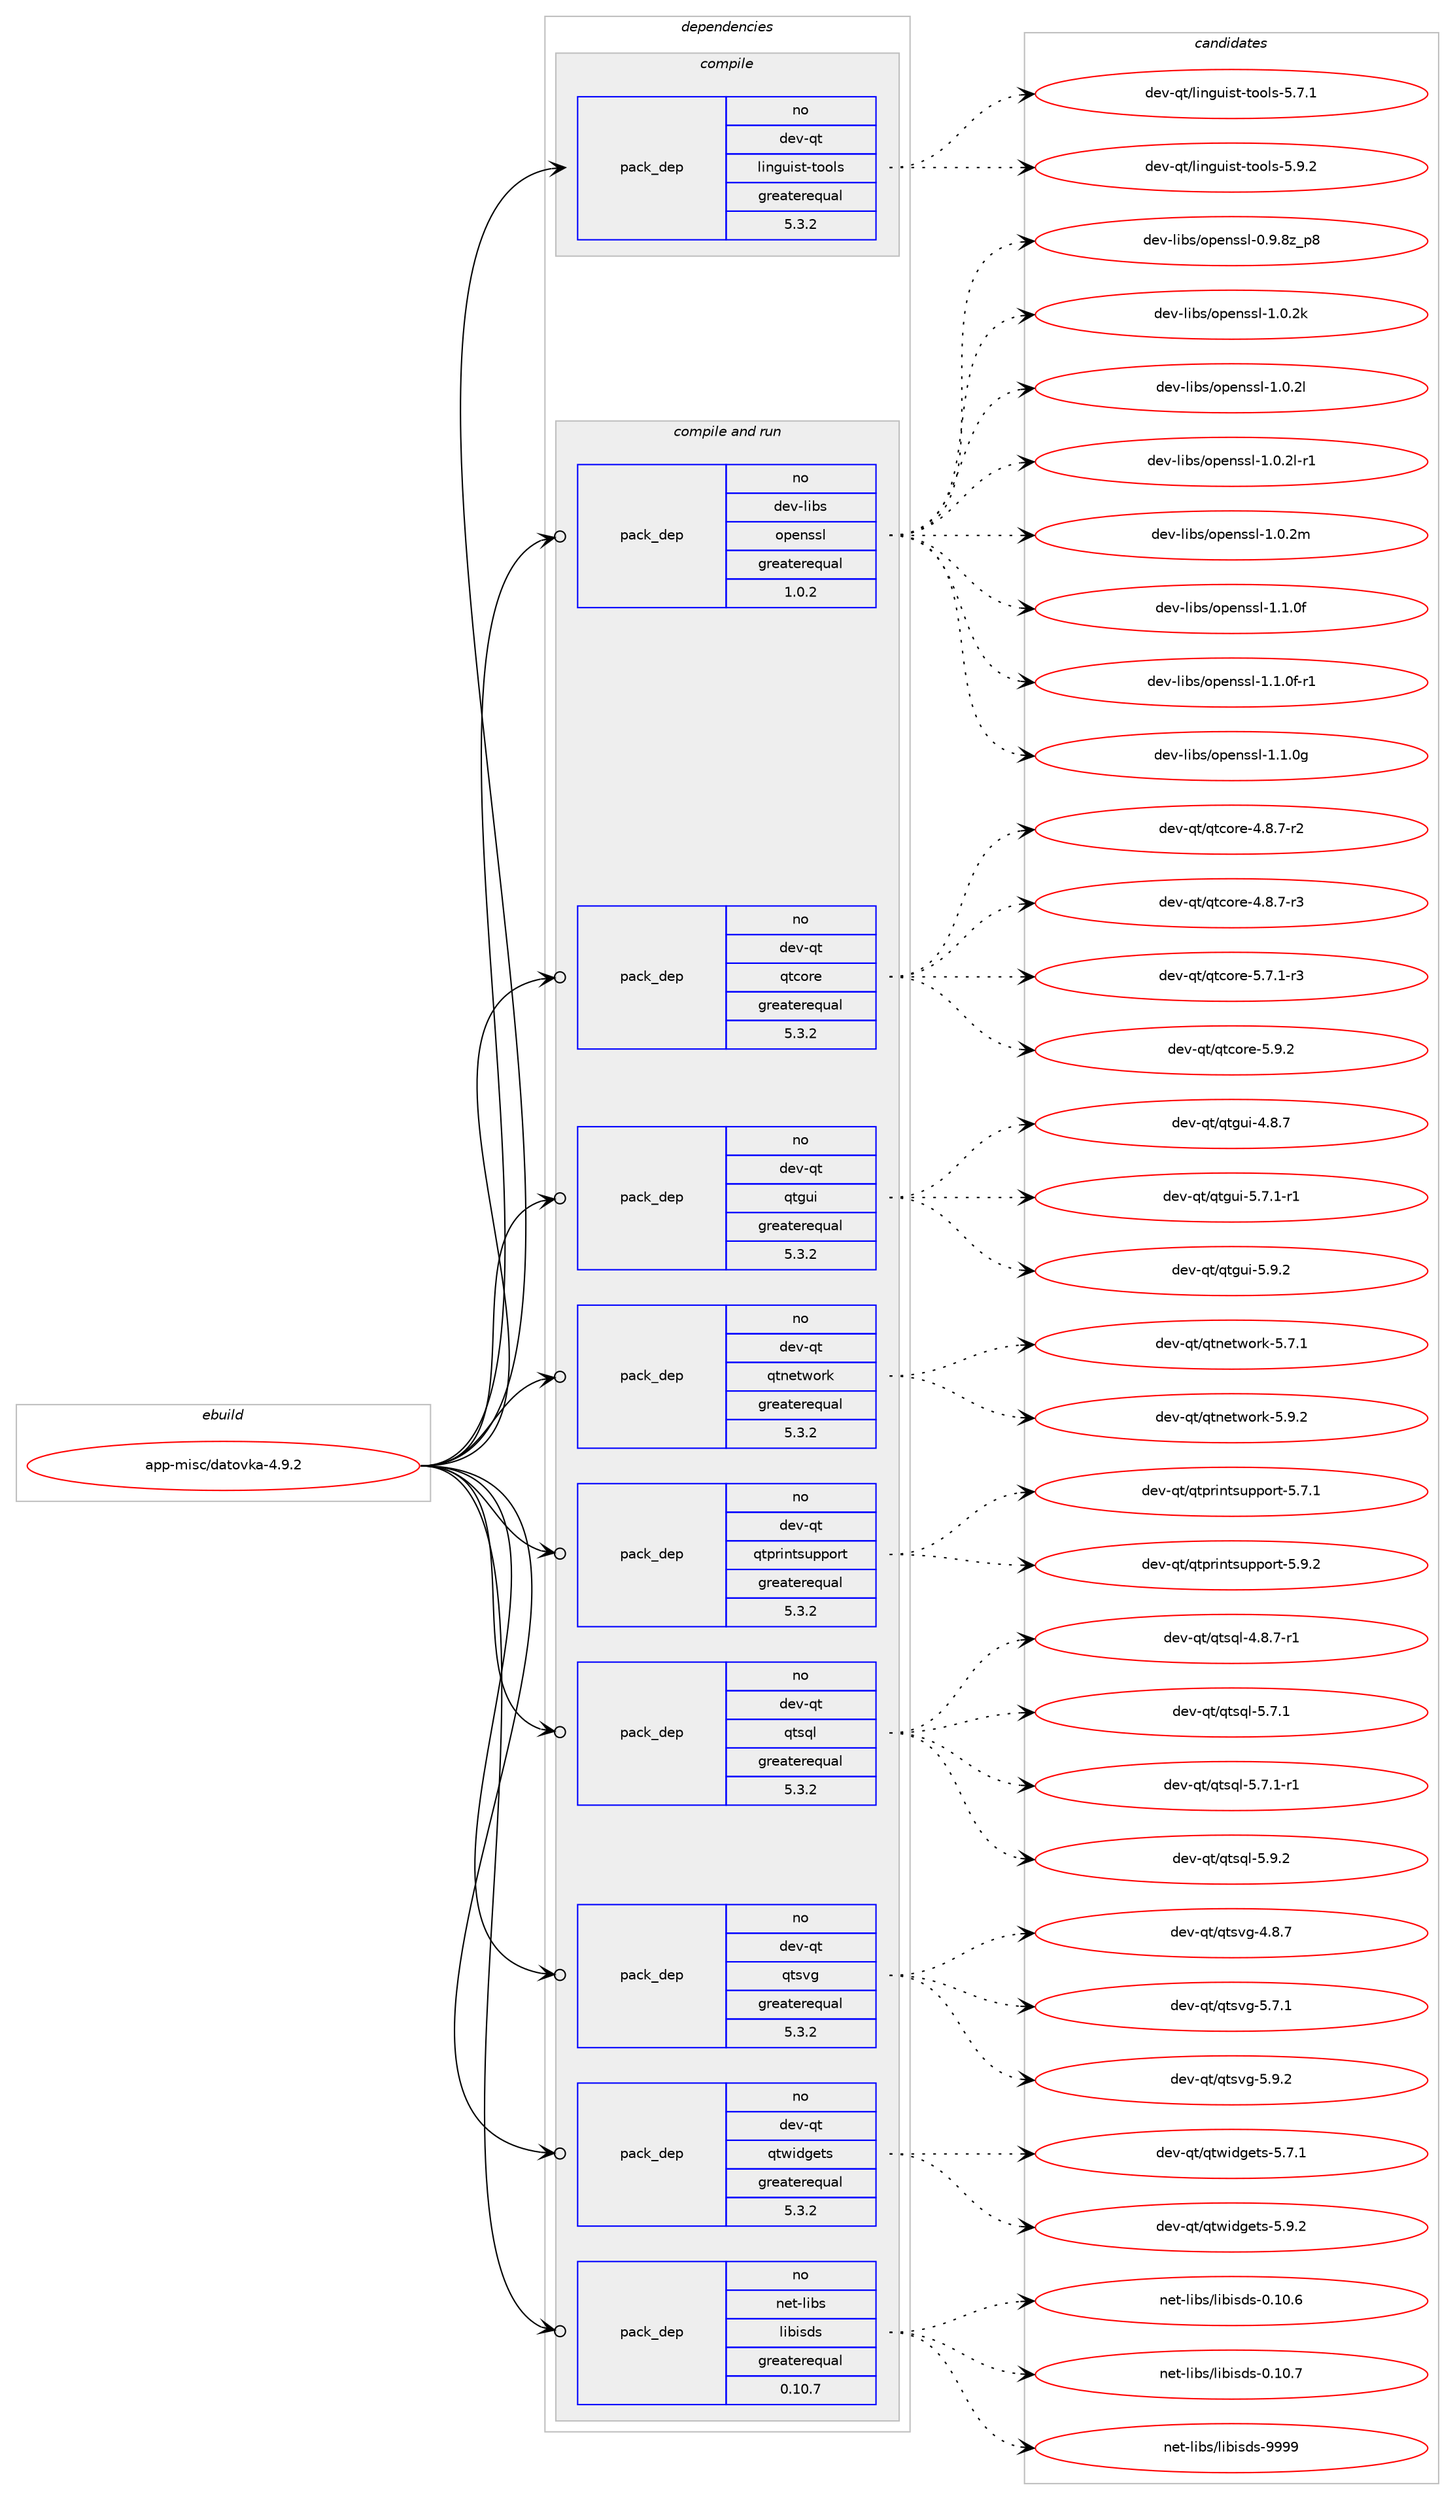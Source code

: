 digraph prolog {

# *************
# Graph options
# *************

newrank=true;
concentrate=true;
compound=true;
graph [rankdir=LR,fontname=Helvetica,fontsize=10,ranksep=1.5];#, ranksep=2.5, nodesep=0.2];
edge  [arrowhead=vee];
node  [fontname=Helvetica,fontsize=10];

# **********
# The ebuild
# **********

subgraph cluster_leftcol {
color=gray;
rank=same;
label=<<i>ebuild</i>>;
id [label="app-misc/datovka-4.9.2", color=red, width=4, href="../app-misc/datovka-4.9.2.svg"];
}

# ****************
# The dependencies
# ****************

subgraph cluster_midcol {
color=gray;
label=<<i>dependencies</i>>;
subgraph cluster_compile {
fillcolor="#eeeeee";
style=filled;
label=<<i>compile</i>>;
subgraph pack32543 {
dependency45524 [label=<<TABLE BORDER="0" CELLBORDER="1" CELLSPACING="0" CELLPADDING="4" WIDTH="220"><TR><TD ROWSPAN="6" CELLPADDING="30">pack_dep</TD></TR><TR><TD WIDTH="110">no</TD></TR><TR><TD>dev-qt</TD></TR><TR><TD>linguist-tools</TD></TR><TR><TD>greaterequal</TD></TR><TR><TD>5.3.2</TD></TR></TABLE>>, shape=none, color=blue];
}
id:e -> dependency45524:w [weight=20,style="solid",arrowhead="vee"];
}
subgraph cluster_compileandrun {
fillcolor="#eeeeee";
style=filled;
label=<<i>compile and run</i>>;
subgraph pack32544 {
dependency45525 [label=<<TABLE BORDER="0" CELLBORDER="1" CELLSPACING="0" CELLPADDING="4" WIDTH="220"><TR><TD ROWSPAN="6" CELLPADDING="30">pack_dep</TD></TR><TR><TD WIDTH="110">no</TD></TR><TR><TD>dev-libs</TD></TR><TR><TD>openssl</TD></TR><TR><TD>greaterequal</TD></TR><TR><TD>1.0.2</TD></TR></TABLE>>, shape=none, color=blue];
}
id:e -> dependency45525:w [weight=20,style="solid",arrowhead="odotvee"];
subgraph pack32545 {
dependency45526 [label=<<TABLE BORDER="0" CELLBORDER="1" CELLSPACING="0" CELLPADDING="4" WIDTH="220"><TR><TD ROWSPAN="6" CELLPADDING="30">pack_dep</TD></TR><TR><TD WIDTH="110">no</TD></TR><TR><TD>dev-qt</TD></TR><TR><TD>qtcore</TD></TR><TR><TD>greaterequal</TD></TR><TR><TD>5.3.2</TD></TR></TABLE>>, shape=none, color=blue];
}
id:e -> dependency45526:w [weight=20,style="solid",arrowhead="odotvee"];
subgraph pack32546 {
dependency45527 [label=<<TABLE BORDER="0" CELLBORDER="1" CELLSPACING="0" CELLPADDING="4" WIDTH="220"><TR><TD ROWSPAN="6" CELLPADDING="30">pack_dep</TD></TR><TR><TD WIDTH="110">no</TD></TR><TR><TD>dev-qt</TD></TR><TR><TD>qtgui</TD></TR><TR><TD>greaterequal</TD></TR><TR><TD>5.3.2</TD></TR></TABLE>>, shape=none, color=blue];
}
id:e -> dependency45527:w [weight=20,style="solid",arrowhead="odotvee"];
subgraph pack32547 {
dependency45528 [label=<<TABLE BORDER="0" CELLBORDER="1" CELLSPACING="0" CELLPADDING="4" WIDTH="220"><TR><TD ROWSPAN="6" CELLPADDING="30">pack_dep</TD></TR><TR><TD WIDTH="110">no</TD></TR><TR><TD>dev-qt</TD></TR><TR><TD>qtnetwork</TD></TR><TR><TD>greaterequal</TD></TR><TR><TD>5.3.2</TD></TR></TABLE>>, shape=none, color=blue];
}
id:e -> dependency45528:w [weight=20,style="solid",arrowhead="odotvee"];
subgraph pack32548 {
dependency45529 [label=<<TABLE BORDER="0" CELLBORDER="1" CELLSPACING="0" CELLPADDING="4" WIDTH="220"><TR><TD ROWSPAN="6" CELLPADDING="30">pack_dep</TD></TR><TR><TD WIDTH="110">no</TD></TR><TR><TD>dev-qt</TD></TR><TR><TD>qtprintsupport</TD></TR><TR><TD>greaterequal</TD></TR><TR><TD>5.3.2</TD></TR></TABLE>>, shape=none, color=blue];
}
id:e -> dependency45529:w [weight=20,style="solid",arrowhead="odotvee"];
subgraph pack32549 {
dependency45530 [label=<<TABLE BORDER="0" CELLBORDER="1" CELLSPACING="0" CELLPADDING="4" WIDTH="220"><TR><TD ROWSPAN="6" CELLPADDING="30">pack_dep</TD></TR><TR><TD WIDTH="110">no</TD></TR><TR><TD>dev-qt</TD></TR><TR><TD>qtsql</TD></TR><TR><TD>greaterequal</TD></TR><TR><TD>5.3.2</TD></TR></TABLE>>, shape=none, color=blue];
}
id:e -> dependency45530:w [weight=20,style="solid",arrowhead="odotvee"];
subgraph pack32550 {
dependency45531 [label=<<TABLE BORDER="0" CELLBORDER="1" CELLSPACING="0" CELLPADDING="4" WIDTH="220"><TR><TD ROWSPAN="6" CELLPADDING="30">pack_dep</TD></TR><TR><TD WIDTH="110">no</TD></TR><TR><TD>dev-qt</TD></TR><TR><TD>qtsvg</TD></TR><TR><TD>greaterequal</TD></TR><TR><TD>5.3.2</TD></TR></TABLE>>, shape=none, color=blue];
}
id:e -> dependency45531:w [weight=20,style="solid",arrowhead="odotvee"];
subgraph pack32551 {
dependency45532 [label=<<TABLE BORDER="0" CELLBORDER="1" CELLSPACING="0" CELLPADDING="4" WIDTH="220"><TR><TD ROWSPAN="6" CELLPADDING="30">pack_dep</TD></TR><TR><TD WIDTH="110">no</TD></TR><TR><TD>dev-qt</TD></TR><TR><TD>qtwidgets</TD></TR><TR><TD>greaterequal</TD></TR><TR><TD>5.3.2</TD></TR></TABLE>>, shape=none, color=blue];
}
id:e -> dependency45532:w [weight=20,style="solid",arrowhead="odotvee"];
subgraph pack32552 {
dependency45533 [label=<<TABLE BORDER="0" CELLBORDER="1" CELLSPACING="0" CELLPADDING="4" WIDTH="220"><TR><TD ROWSPAN="6" CELLPADDING="30">pack_dep</TD></TR><TR><TD WIDTH="110">no</TD></TR><TR><TD>net-libs</TD></TR><TR><TD>libisds</TD></TR><TR><TD>greaterequal</TD></TR><TR><TD>0.10.7</TD></TR></TABLE>>, shape=none, color=blue];
}
id:e -> dependency45533:w [weight=20,style="solid",arrowhead="odotvee"];
}
subgraph cluster_run {
fillcolor="#eeeeee";
style=filled;
label=<<i>run</i>>;
}
}

# **************
# The candidates
# **************

subgraph cluster_choices {
rank=same;
color=gray;
label=<<i>candidates</i>>;

subgraph choice32543 {
color=black;
nodesep=1;
choice100101118451131164710810511010311710511511645116111111108115455346554649 [label="dev-qt/linguist-tools-5.7.1", color=red, width=4,href="../dev-qt/linguist-tools-5.7.1.svg"];
choice100101118451131164710810511010311710511511645116111111108115455346574650 [label="dev-qt/linguist-tools-5.9.2", color=red, width=4,href="../dev-qt/linguist-tools-5.9.2.svg"];
dependency45524:e -> choice100101118451131164710810511010311710511511645116111111108115455346554649:w [style=dotted,weight="100"];
dependency45524:e -> choice100101118451131164710810511010311710511511645116111111108115455346574650:w [style=dotted,weight="100"];
}
subgraph choice32544 {
color=black;
nodesep=1;
choice1001011184510810598115471111121011101151151084548465746561229511256 [label="dev-libs/openssl-0.9.8z_p8", color=red, width=4,href="../dev-libs/openssl-0.9.8z_p8.svg"];
choice100101118451081059811547111112101110115115108454946484650107 [label="dev-libs/openssl-1.0.2k", color=red, width=4,href="../dev-libs/openssl-1.0.2k.svg"];
choice100101118451081059811547111112101110115115108454946484650108 [label="dev-libs/openssl-1.0.2l", color=red, width=4,href="../dev-libs/openssl-1.0.2l.svg"];
choice1001011184510810598115471111121011101151151084549464846501084511449 [label="dev-libs/openssl-1.0.2l-r1", color=red, width=4,href="../dev-libs/openssl-1.0.2l-r1.svg"];
choice100101118451081059811547111112101110115115108454946484650109 [label="dev-libs/openssl-1.0.2m", color=red, width=4,href="../dev-libs/openssl-1.0.2m.svg"];
choice100101118451081059811547111112101110115115108454946494648102 [label="dev-libs/openssl-1.1.0f", color=red, width=4,href="../dev-libs/openssl-1.1.0f.svg"];
choice1001011184510810598115471111121011101151151084549464946481024511449 [label="dev-libs/openssl-1.1.0f-r1", color=red, width=4,href="../dev-libs/openssl-1.1.0f-r1.svg"];
choice100101118451081059811547111112101110115115108454946494648103 [label="dev-libs/openssl-1.1.0g", color=red, width=4,href="../dev-libs/openssl-1.1.0g.svg"];
dependency45525:e -> choice1001011184510810598115471111121011101151151084548465746561229511256:w [style=dotted,weight="100"];
dependency45525:e -> choice100101118451081059811547111112101110115115108454946484650107:w [style=dotted,weight="100"];
dependency45525:e -> choice100101118451081059811547111112101110115115108454946484650108:w [style=dotted,weight="100"];
dependency45525:e -> choice1001011184510810598115471111121011101151151084549464846501084511449:w [style=dotted,weight="100"];
dependency45525:e -> choice100101118451081059811547111112101110115115108454946484650109:w [style=dotted,weight="100"];
dependency45525:e -> choice100101118451081059811547111112101110115115108454946494648102:w [style=dotted,weight="100"];
dependency45525:e -> choice1001011184510810598115471111121011101151151084549464946481024511449:w [style=dotted,weight="100"];
dependency45525:e -> choice100101118451081059811547111112101110115115108454946494648103:w [style=dotted,weight="100"];
}
subgraph choice32545 {
color=black;
nodesep=1;
choice1001011184511311647113116991111141014552465646554511450 [label="dev-qt/qtcore-4.8.7-r2", color=red, width=4,href="../dev-qt/qtcore-4.8.7-r2.svg"];
choice1001011184511311647113116991111141014552465646554511451 [label="dev-qt/qtcore-4.8.7-r3", color=red, width=4,href="../dev-qt/qtcore-4.8.7-r3.svg"];
choice1001011184511311647113116991111141014553465546494511451 [label="dev-qt/qtcore-5.7.1-r3", color=red, width=4,href="../dev-qt/qtcore-5.7.1-r3.svg"];
choice100101118451131164711311699111114101455346574650 [label="dev-qt/qtcore-5.9.2", color=red, width=4,href="../dev-qt/qtcore-5.9.2.svg"];
dependency45526:e -> choice1001011184511311647113116991111141014552465646554511450:w [style=dotted,weight="100"];
dependency45526:e -> choice1001011184511311647113116991111141014552465646554511451:w [style=dotted,weight="100"];
dependency45526:e -> choice1001011184511311647113116991111141014553465546494511451:w [style=dotted,weight="100"];
dependency45526:e -> choice100101118451131164711311699111114101455346574650:w [style=dotted,weight="100"];
}
subgraph choice32546 {
color=black;
nodesep=1;
choice1001011184511311647113116103117105455246564655 [label="dev-qt/qtgui-4.8.7", color=red, width=4,href="../dev-qt/qtgui-4.8.7.svg"];
choice10010111845113116471131161031171054553465546494511449 [label="dev-qt/qtgui-5.7.1-r1", color=red, width=4,href="../dev-qt/qtgui-5.7.1-r1.svg"];
choice1001011184511311647113116103117105455346574650 [label="dev-qt/qtgui-5.9.2", color=red, width=4,href="../dev-qt/qtgui-5.9.2.svg"];
dependency45527:e -> choice1001011184511311647113116103117105455246564655:w [style=dotted,weight="100"];
dependency45527:e -> choice10010111845113116471131161031171054553465546494511449:w [style=dotted,weight="100"];
dependency45527:e -> choice1001011184511311647113116103117105455346574650:w [style=dotted,weight="100"];
}
subgraph choice32547 {
color=black;
nodesep=1;
choice1001011184511311647113116110101116119111114107455346554649 [label="dev-qt/qtnetwork-5.7.1", color=red, width=4,href="../dev-qt/qtnetwork-5.7.1.svg"];
choice1001011184511311647113116110101116119111114107455346574650 [label="dev-qt/qtnetwork-5.9.2", color=red, width=4,href="../dev-qt/qtnetwork-5.9.2.svg"];
dependency45528:e -> choice1001011184511311647113116110101116119111114107455346554649:w [style=dotted,weight="100"];
dependency45528:e -> choice1001011184511311647113116110101116119111114107455346574650:w [style=dotted,weight="100"];
}
subgraph choice32548 {
color=black;
nodesep=1;
choice1001011184511311647113116112114105110116115117112112111114116455346554649 [label="dev-qt/qtprintsupport-5.7.1", color=red, width=4,href="../dev-qt/qtprintsupport-5.7.1.svg"];
choice1001011184511311647113116112114105110116115117112112111114116455346574650 [label="dev-qt/qtprintsupport-5.9.2", color=red, width=4,href="../dev-qt/qtprintsupport-5.9.2.svg"];
dependency45529:e -> choice1001011184511311647113116112114105110116115117112112111114116455346554649:w [style=dotted,weight="100"];
dependency45529:e -> choice1001011184511311647113116112114105110116115117112112111114116455346574650:w [style=dotted,weight="100"];
}
subgraph choice32549 {
color=black;
nodesep=1;
choice10010111845113116471131161151131084552465646554511449 [label="dev-qt/qtsql-4.8.7-r1", color=red, width=4,href="../dev-qt/qtsql-4.8.7-r1.svg"];
choice1001011184511311647113116115113108455346554649 [label="dev-qt/qtsql-5.7.1", color=red, width=4,href="../dev-qt/qtsql-5.7.1.svg"];
choice10010111845113116471131161151131084553465546494511449 [label="dev-qt/qtsql-5.7.1-r1", color=red, width=4,href="../dev-qt/qtsql-5.7.1-r1.svg"];
choice1001011184511311647113116115113108455346574650 [label="dev-qt/qtsql-5.9.2", color=red, width=4,href="../dev-qt/qtsql-5.9.2.svg"];
dependency45530:e -> choice10010111845113116471131161151131084552465646554511449:w [style=dotted,weight="100"];
dependency45530:e -> choice1001011184511311647113116115113108455346554649:w [style=dotted,weight="100"];
dependency45530:e -> choice10010111845113116471131161151131084553465546494511449:w [style=dotted,weight="100"];
dependency45530:e -> choice1001011184511311647113116115113108455346574650:w [style=dotted,weight="100"];
}
subgraph choice32550 {
color=black;
nodesep=1;
choice1001011184511311647113116115118103455246564655 [label="dev-qt/qtsvg-4.8.7", color=red, width=4,href="../dev-qt/qtsvg-4.8.7.svg"];
choice1001011184511311647113116115118103455346554649 [label="dev-qt/qtsvg-5.7.1", color=red, width=4,href="../dev-qt/qtsvg-5.7.1.svg"];
choice1001011184511311647113116115118103455346574650 [label="dev-qt/qtsvg-5.9.2", color=red, width=4,href="../dev-qt/qtsvg-5.9.2.svg"];
dependency45531:e -> choice1001011184511311647113116115118103455246564655:w [style=dotted,weight="100"];
dependency45531:e -> choice1001011184511311647113116115118103455346554649:w [style=dotted,weight="100"];
dependency45531:e -> choice1001011184511311647113116115118103455346574650:w [style=dotted,weight="100"];
}
subgraph choice32551 {
color=black;
nodesep=1;
choice1001011184511311647113116119105100103101116115455346554649 [label="dev-qt/qtwidgets-5.7.1", color=red, width=4,href="../dev-qt/qtwidgets-5.7.1.svg"];
choice1001011184511311647113116119105100103101116115455346574650 [label="dev-qt/qtwidgets-5.9.2", color=red, width=4,href="../dev-qt/qtwidgets-5.9.2.svg"];
dependency45532:e -> choice1001011184511311647113116119105100103101116115455346554649:w [style=dotted,weight="100"];
dependency45532:e -> choice1001011184511311647113116119105100103101116115455346574650:w [style=dotted,weight="100"];
}
subgraph choice32552 {
color=black;
nodesep=1;
choice1101011164510810598115471081059810511510011545484649484654 [label="net-libs/libisds-0.10.6", color=red, width=4,href="../net-libs/libisds-0.10.6.svg"];
choice1101011164510810598115471081059810511510011545484649484655 [label="net-libs/libisds-0.10.7", color=red, width=4,href="../net-libs/libisds-0.10.7.svg"];
choice110101116451081059811547108105981051151001154557575757 [label="net-libs/libisds-9999", color=red, width=4,href="../net-libs/libisds-9999.svg"];
dependency45533:e -> choice1101011164510810598115471081059810511510011545484649484654:w [style=dotted,weight="100"];
dependency45533:e -> choice1101011164510810598115471081059810511510011545484649484655:w [style=dotted,weight="100"];
dependency45533:e -> choice110101116451081059811547108105981051151001154557575757:w [style=dotted,weight="100"];
}
}

}
